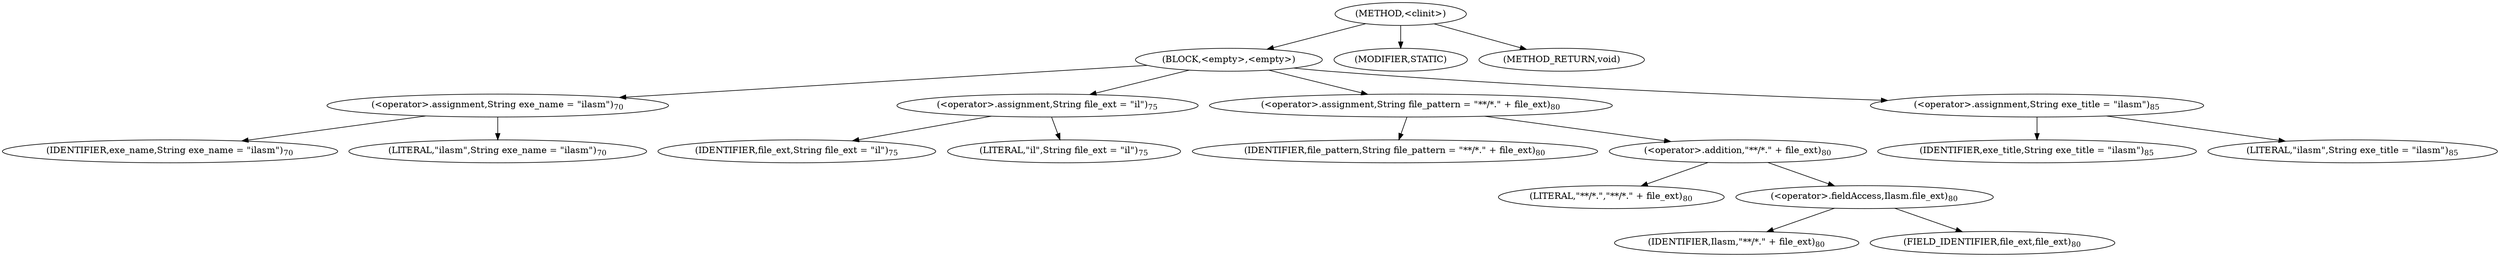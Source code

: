 digraph "&lt;clinit&gt;" {  
"688" [label = <(METHOD,&lt;clinit&gt;)> ]
"689" [label = <(BLOCK,&lt;empty&gt;,&lt;empty&gt;)> ]
"690" [label = <(&lt;operator&gt;.assignment,String exe_name = &quot;ilasm&quot;)<SUB>70</SUB>> ]
"691" [label = <(IDENTIFIER,exe_name,String exe_name = &quot;ilasm&quot;)<SUB>70</SUB>> ]
"692" [label = <(LITERAL,&quot;ilasm&quot;,String exe_name = &quot;ilasm&quot;)<SUB>70</SUB>> ]
"693" [label = <(&lt;operator&gt;.assignment,String file_ext = &quot;il&quot;)<SUB>75</SUB>> ]
"694" [label = <(IDENTIFIER,file_ext,String file_ext = &quot;il&quot;)<SUB>75</SUB>> ]
"695" [label = <(LITERAL,&quot;il&quot;,String file_ext = &quot;il&quot;)<SUB>75</SUB>> ]
"696" [label = <(&lt;operator&gt;.assignment,String file_pattern = &quot;**/*.&quot; + file_ext)<SUB>80</SUB>> ]
"697" [label = <(IDENTIFIER,file_pattern,String file_pattern = &quot;**/*.&quot; + file_ext)<SUB>80</SUB>> ]
"698" [label = <(&lt;operator&gt;.addition,&quot;**/*.&quot; + file_ext)<SUB>80</SUB>> ]
"699" [label = <(LITERAL,&quot;**/*.&quot;,&quot;**/*.&quot; + file_ext)<SUB>80</SUB>> ]
"700" [label = <(&lt;operator&gt;.fieldAccess,Ilasm.file_ext)<SUB>80</SUB>> ]
"701" [label = <(IDENTIFIER,Ilasm,&quot;**/*.&quot; + file_ext)<SUB>80</SUB>> ]
"702" [label = <(FIELD_IDENTIFIER,file_ext,file_ext)<SUB>80</SUB>> ]
"703" [label = <(&lt;operator&gt;.assignment,String exe_title = &quot;ilasm&quot;)<SUB>85</SUB>> ]
"704" [label = <(IDENTIFIER,exe_title,String exe_title = &quot;ilasm&quot;)<SUB>85</SUB>> ]
"705" [label = <(LITERAL,&quot;ilasm&quot;,String exe_title = &quot;ilasm&quot;)<SUB>85</SUB>> ]
"706" [label = <(MODIFIER,STATIC)> ]
"707" [label = <(METHOD_RETURN,void)> ]
  "688" -> "689" 
  "688" -> "706" 
  "688" -> "707" 
  "689" -> "690" 
  "689" -> "693" 
  "689" -> "696" 
  "689" -> "703" 
  "690" -> "691" 
  "690" -> "692" 
  "693" -> "694" 
  "693" -> "695" 
  "696" -> "697" 
  "696" -> "698" 
  "698" -> "699" 
  "698" -> "700" 
  "700" -> "701" 
  "700" -> "702" 
  "703" -> "704" 
  "703" -> "705" 
}
